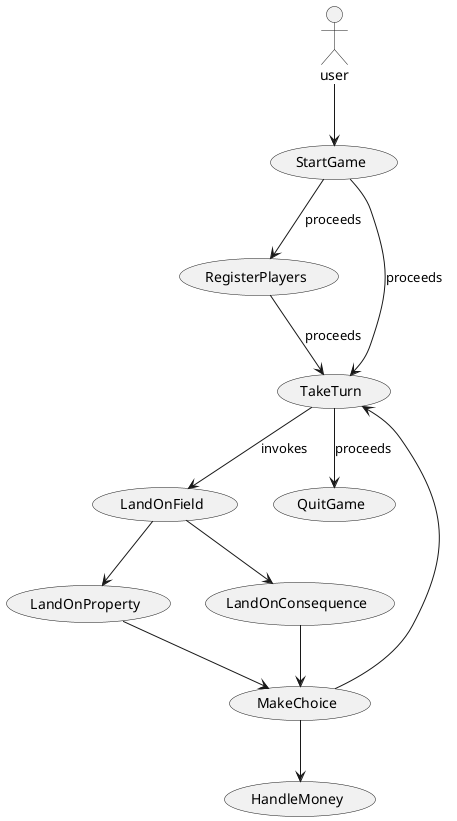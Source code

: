@startuml
actor user as u

  usecase "StartGame" as UCA1
  usecase "RegisterPlayers" as UCA2



  usecase "TakeTurn" as UC1
  usecase "LandOnField" as UC2

  usecase "LandOnProperty" as UC4
  usecase "LandOnConsequence" as UC5
  usecase "MakeChoice" as UC6
  usecase "HandleMoney" as UC7
 usecase "QuitGame" as UC8

u --> (UCA1)
(UCA1) --> (UC1) : proceeds
(UCA1) --> (UCA2) : proceeds
(UCA2) --> (UC1) : proceeds

(UC1) --> (UC2) : invokes


(UC2) --> (UC4)
(UC2) --> (UC5)

(UC4) --> (UC6)
(UC5) --> (UC6)

(UC6) --> (UC1)
(UC6) --> (UC7)
(UC1) --> (UC8) : proceeds

@enduml